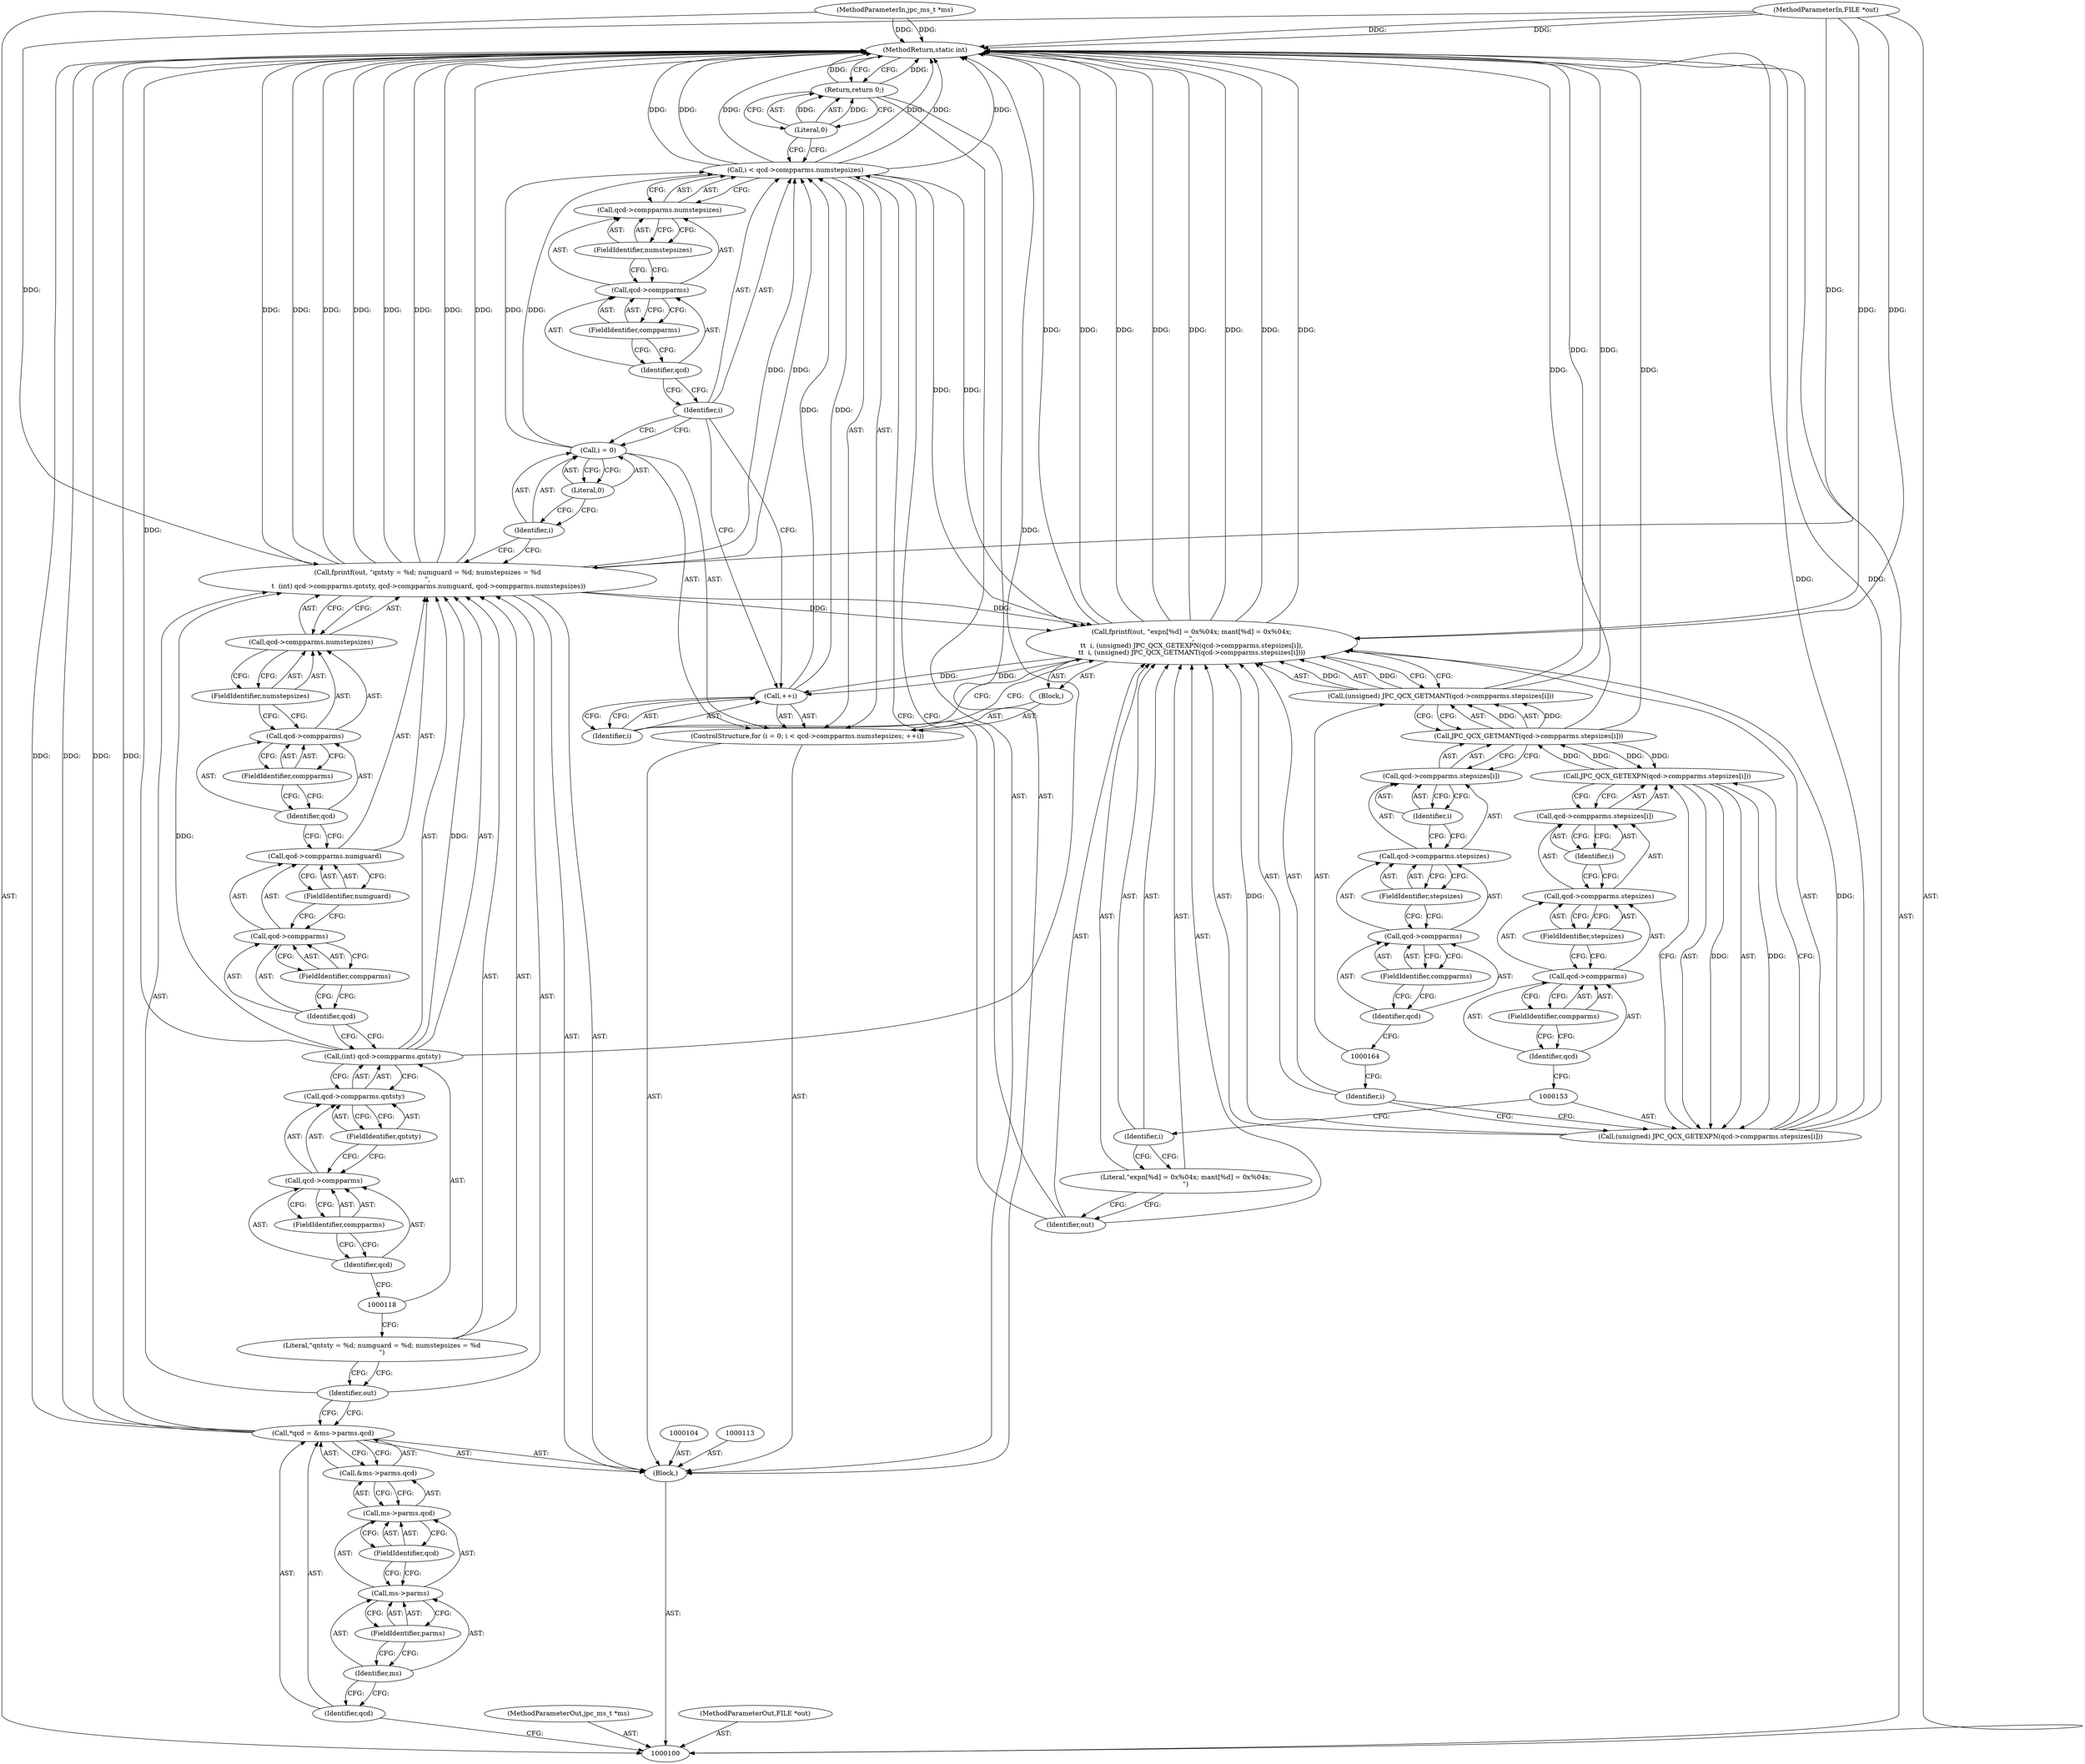 digraph "1_jasper_1e84674d95353c64e5c4c0e7232ae86fd6ea813b_1" {
"1000175" [label="(MethodReturn,static int)"];
"1000101" [label="(MethodParameterIn,jpc_ms_t *ms)"];
"1000239" [label="(MethodParameterOut,jpc_ms_t *ms)"];
"1000102" [label="(MethodParameterIn,FILE *out)"];
"1000240" [label="(MethodParameterOut,FILE *out)"];
"1000165" [label="(Call,JPC_QCX_GETMANT(qcd->compparms.stepsizes[i]))"];
"1000166" [label="(Call,qcd->compparms.stepsizes[i])"];
"1000167" [label="(Call,qcd->compparms.stepsizes)"];
"1000168" [label="(Call,qcd->compparms)"];
"1000169" [label="(Identifier,qcd)"];
"1000170" [label="(FieldIdentifier,compparms)"];
"1000162" [label="(Identifier,i)"];
"1000171" [label="(FieldIdentifier,stepsizes)"];
"1000172" [label="(Identifier,i)"];
"1000163" [label="(Call,(unsigned) JPC_QCX_GETMANT(qcd->compparms.stepsizes[i]))"];
"1000173" [label="(Return,return 0;)"];
"1000174" [label="(Literal,0)"];
"1000103" [label="(Block,)"];
"1000105" [label="(Call,*qcd = &ms->parms.qcd)"];
"1000106" [label="(Identifier,qcd)"];
"1000107" [label="(Call,&ms->parms.qcd)"];
"1000108" [label="(Call,ms->parms.qcd)"];
"1000109" [label="(Call,ms->parms)"];
"1000110" [label="(Identifier,ms)"];
"1000111" [label="(FieldIdentifier,parms)"];
"1000112" [label="(FieldIdentifier,qcd)"];
"1000114" [label="(Call,fprintf(out, \"qntsty = %d; numguard = %d; numstepsizes = %d\n\",\n \t  (int) qcd->compparms.qntsty, qcd->compparms.numguard, qcd->compparms.numstepsizes))"];
"1000116" [label="(Literal,\"qntsty = %d; numguard = %d; numstepsizes = %d\n\")"];
"1000115" [label="(Identifier,out)"];
"1000119" [label="(Call,qcd->compparms.qntsty)"];
"1000120" [label="(Call,qcd->compparms)"];
"1000121" [label="(Identifier,qcd)"];
"1000122" [label="(FieldIdentifier,compparms)"];
"1000123" [label="(FieldIdentifier,qntsty)"];
"1000124" [label="(Call,qcd->compparms.numguard)"];
"1000125" [label="(Call,qcd->compparms)"];
"1000126" [label="(Identifier,qcd)"];
"1000127" [label="(FieldIdentifier,compparms)"];
"1000117" [label="(Call,(int) qcd->compparms.qntsty)"];
"1000128" [label="(FieldIdentifier,numguard)"];
"1000129" [label="(Call,qcd->compparms.numstepsizes)"];
"1000130" [label="(Call,qcd->compparms)"];
"1000131" [label="(Identifier,qcd)"];
"1000132" [label="(FieldIdentifier,compparms)"];
"1000133" [label="(FieldIdentifier,numstepsizes)"];
"1000137" [label="(Literal,0)"];
"1000138" [label="(Call,i < qcd->compparms.numstepsizes)"];
"1000139" [label="(Identifier,i)"];
"1000140" [label="(Call,qcd->compparms.numstepsizes)"];
"1000141" [label="(Call,qcd->compparms)"];
"1000142" [label="(Identifier,qcd)"];
"1000134" [label="(ControlStructure,for (i = 0; i < qcd->compparms.numstepsizes; ++i))"];
"1000143" [label="(FieldIdentifier,compparms)"];
"1000144" [label="(FieldIdentifier,numstepsizes)"];
"1000145" [label="(Call,++i)"];
"1000146" [label="(Identifier,i)"];
"1000147" [label="(Block,)"];
"1000135" [label="(Call,i = 0)"];
"1000136" [label="(Identifier,i)"];
"1000149" [label="(Identifier,out)"];
"1000150" [label="(Literal,\"expn[%d] = 0x%04x; mant[%d] = 0x%04x;\n\")"];
"1000148" [label="(Call,fprintf(out, \"expn[%d] = 0x%04x; mant[%d] = 0x%04x;\n\",\n\t\t  i, (unsigned) JPC_QCX_GETEXPN(qcd->compparms.stepsizes[i]),\n\t\t  i, (unsigned) JPC_QCX_GETMANT(qcd->compparms.stepsizes[i])))"];
"1000154" [label="(Call,JPC_QCX_GETEXPN(qcd->compparms.stepsizes[i]))"];
"1000155" [label="(Call,qcd->compparms.stepsizes[i])"];
"1000156" [label="(Call,qcd->compparms.stepsizes)"];
"1000157" [label="(Call,qcd->compparms)"];
"1000158" [label="(Identifier,qcd)"];
"1000159" [label="(FieldIdentifier,compparms)"];
"1000151" [label="(Identifier,i)"];
"1000160" [label="(FieldIdentifier,stepsizes)"];
"1000161" [label="(Identifier,i)"];
"1000152" [label="(Call,(unsigned) JPC_QCX_GETEXPN(qcd->compparms.stepsizes[i]))"];
"1000175" -> "1000100"  [label="AST: "];
"1000175" -> "1000173"  [label="CFG: "];
"1000173" -> "1000175"  [label="DDG: "];
"1000114" -> "1000175"  [label="DDG: "];
"1000114" -> "1000175"  [label="DDG: "];
"1000114" -> "1000175"  [label="DDG: "];
"1000114" -> "1000175"  [label="DDG: "];
"1000105" -> "1000175"  [label="DDG: "];
"1000105" -> "1000175"  [label="DDG: "];
"1000138" -> "1000175"  [label="DDG: "];
"1000138" -> "1000175"  [label="DDG: "];
"1000138" -> "1000175"  [label="DDG: "];
"1000102" -> "1000175"  [label="DDG: "];
"1000152" -> "1000175"  [label="DDG: "];
"1000117" -> "1000175"  [label="DDG: "];
"1000148" -> "1000175"  [label="DDG: "];
"1000148" -> "1000175"  [label="DDG: "];
"1000148" -> "1000175"  [label="DDG: "];
"1000148" -> "1000175"  [label="DDG: "];
"1000165" -> "1000175"  [label="DDG: "];
"1000101" -> "1000175"  [label="DDG: "];
"1000163" -> "1000175"  [label="DDG: "];
"1000101" -> "1000100"  [label="AST: "];
"1000101" -> "1000175"  [label="DDG: "];
"1000239" -> "1000100"  [label="AST: "];
"1000102" -> "1000100"  [label="AST: "];
"1000102" -> "1000175"  [label="DDG: "];
"1000102" -> "1000114"  [label="DDG: "];
"1000102" -> "1000148"  [label="DDG: "];
"1000240" -> "1000100"  [label="AST: "];
"1000165" -> "1000163"  [label="AST: "];
"1000165" -> "1000166"  [label="CFG: "];
"1000166" -> "1000165"  [label="AST: "];
"1000163" -> "1000165"  [label="CFG: "];
"1000165" -> "1000175"  [label="DDG: "];
"1000165" -> "1000154"  [label="DDG: "];
"1000165" -> "1000163"  [label="DDG: "];
"1000154" -> "1000165"  [label="DDG: "];
"1000166" -> "1000165"  [label="AST: "];
"1000166" -> "1000172"  [label="CFG: "];
"1000167" -> "1000166"  [label="AST: "];
"1000172" -> "1000166"  [label="AST: "];
"1000165" -> "1000166"  [label="CFG: "];
"1000167" -> "1000166"  [label="AST: "];
"1000167" -> "1000171"  [label="CFG: "];
"1000168" -> "1000167"  [label="AST: "];
"1000171" -> "1000167"  [label="AST: "];
"1000172" -> "1000167"  [label="CFG: "];
"1000168" -> "1000167"  [label="AST: "];
"1000168" -> "1000170"  [label="CFG: "];
"1000169" -> "1000168"  [label="AST: "];
"1000170" -> "1000168"  [label="AST: "];
"1000171" -> "1000168"  [label="CFG: "];
"1000169" -> "1000168"  [label="AST: "];
"1000169" -> "1000164"  [label="CFG: "];
"1000170" -> "1000169"  [label="CFG: "];
"1000170" -> "1000168"  [label="AST: "];
"1000170" -> "1000169"  [label="CFG: "];
"1000168" -> "1000170"  [label="CFG: "];
"1000162" -> "1000148"  [label="AST: "];
"1000162" -> "1000152"  [label="CFG: "];
"1000164" -> "1000162"  [label="CFG: "];
"1000171" -> "1000167"  [label="AST: "];
"1000171" -> "1000168"  [label="CFG: "];
"1000167" -> "1000171"  [label="CFG: "];
"1000172" -> "1000166"  [label="AST: "];
"1000172" -> "1000167"  [label="CFG: "];
"1000166" -> "1000172"  [label="CFG: "];
"1000163" -> "1000148"  [label="AST: "];
"1000163" -> "1000165"  [label="CFG: "];
"1000164" -> "1000163"  [label="AST: "];
"1000165" -> "1000163"  [label="AST: "];
"1000148" -> "1000163"  [label="CFG: "];
"1000163" -> "1000175"  [label="DDG: "];
"1000163" -> "1000148"  [label="DDG: "];
"1000165" -> "1000163"  [label="DDG: "];
"1000173" -> "1000103"  [label="AST: "];
"1000173" -> "1000174"  [label="CFG: "];
"1000174" -> "1000173"  [label="AST: "];
"1000175" -> "1000173"  [label="CFG: "];
"1000173" -> "1000175"  [label="DDG: "];
"1000174" -> "1000173"  [label="DDG: "];
"1000174" -> "1000173"  [label="AST: "];
"1000174" -> "1000138"  [label="CFG: "];
"1000173" -> "1000174"  [label="CFG: "];
"1000174" -> "1000173"  [label="DDG: "];
"1000103" -> "1000100"  [label="AST: "];
"1000104" -> "1000103"  [label="AST: "];
"1000105" -> "1000103"  [label="AST: "];
"1000113" -> "1000103"  [label="AST: "];
"1000114" -> "1000103"  [label="AST: "];
"1000134" -> "1000103"  [label="AST: "];
"1000173" -> "1000103"  [label="AST: "];
"1000105" -> "1000103"  [label="AST: "];
"1000105" -> "1000107"  [label="CFG: "];
"1000106" -> "1000105"  [label="AST: "];
"1000107" -> "1000105"  [label="AST: "];
"1000115" -> "1000105"  [label="CFG: "];
"1000105" -> "1000175"  [label="DDG: "];
"1000105" -> "1000175"  [label="DDG: "];
"1000106" -> "1000105"  [label="AST: "];
"1000106" -> "1000100"  [label="CFG: "];
"1000110" -> "1000106"  [label="CFG: "];
"1000107" -> "1000105"  [label="AST: "];
"1000107" -> "1000108"  [label="CFG: "];
"1000108" -> "1000107"  [label="AST: "];
"1000105" -> "1000107"  [label="CFG: "];
"1000108" -> "1000107"  [label="AST: "];
"1000108" -> "1000112"  [label="CFG: "];
"1000109" -> "1000108"  [label="AST: "];
"1000112" -> "1000108"  [label="AST: "];
"1000107" -> "1000108"  [label="CFG: "];
"1000109" -> "1000108"  [label="AST: "];
"1000109" -> "1000111"  [label="CFG: "];
"1000110" -> "1000109"  [label="AST: "];
"1000111" -> "1000109"  [label="AST: "];
"1000112" -> "1000109"  [label="CFG: "];
"1000110" -> "1000109"  [label="AST: "];
"1000110" -> "1000106"  [label="CFG: "];
"1000111" -> "1000110"  [label="CFG: "];
"1000111" -> "1000109"  [label="AST: "];
"1000111" -> "1000110"  [label="CFG: "];
"1000109" -> "1000111"  [label="CFG: "];
"1000112" -> "1000108"  [label="AST: "];
"1000112" -> "1000109"  [label="CFG: "];
"1000108" -> "1000112"  [label="CFG: "];
"1000114" -> "1000103"  [label="AST: "];
"1000114" -> "1000129"  [label="CFG: "];
"1000115" -> "1000114"  [label="AST: "];
"1000116" -> "1000114"  [label="AST: "];
"1000117" -> "1000114"  [label="AST: "];
"1000124" -> "1000114"  [label="AST: "];
"1000129" -> "1000114"  [label="AST: "];
"1000136" -> "1000114"  [label="CFG: "];
"1000114" -> "1000175"  [label="DDG: "];
"1000114" -> "1000175"  [label="DDG: "];
"1000114" -> "1000175"  [label="DDG: "];
"1000114" -> "1000175"  [label="DDG: "];
"1000102" -> "1000114"  [label="DDG: "];
"1000117" -> "1000114"  [label="DDG: "];
"1000114" -> "1000138"  [label="DDG: "];
"1000114" -> "1000148"  [label="DDG: "];
"1000116" -> "1000114"  [label="AST: "];
"1000116" -> "1000115"  [label="CFG: "];
"1000118" -> "1000116"  [label="CFG: "];
"1000115" -> "1000114"  [label="AST: "];
"1000115" -> "1000105"  [label="CFG: "];
"1000116" -> "1000115"  [label="CFG: "];
"1000119" -> "1000117"  [label="AST: "];
"1000119" -> "1000123"  [label="CFG: "];
"1000120" -> "1000119"  [label="AST: "];
"1000123" -> "1000119"  [label="AST: "];
"1000117" -> "1000119"  [label="CFG: "];
"1000120" -> "1000119"  [label="AST: "];
"1000120" -> "1000122"  [label="CFG: "];
"1000121" -> "1000120"  [label="AST: "];
"1000122" -> "1000120"  [label="AST: "];
"1000123" -> "1000120"  [label="CFG: "];
"1000121" -> "1000120"  [label="AST: "];
"1000121" -> "1000118"  [label="CFG: "];
"1000122" -> "1000121"  [label="CFG: "];
"1000122" -> "1000120"  [label="AST: "];
"1000122" -> "1000121"  [label="CFG: "];
"1000120" -> "1000122"  [label="CFG: "];
"1000123" -> "1000119"  [label="AST: "];
"1000123" -> "1000120"  [label="CFG: "];
"1000119" -> "1000123"  [label="CFG: "];
"1000124" -> "1000114"  [label="AST: "];
"1000124" -> "1000128"  [label="CFG: "];
"1000125" -> "1000124"  [label="AST: "];
"1000128" -> "1000124"  [label="AST: "];
"1000131" -> "1000124"  [label="CFG: "];
"1000125" -> "1000124"  [label="AST: "];
"1000125" -> "1000127"  [label="CFG: "];
"1000126" -> "1000125"  [label="AST: "];
"1000127" -> "1000125"  [label="AST: "];
"1000128" -> "1000125"  [label="CFG: "];
"1000126" -> "1000125"  [label="AST: "];
"1000126" -> "1000117"  [label="CFG: "];
"1000127" -> "1000126"  [label="CFG: "];
"1000127" -> "1000125"  [label="AST: "];
"1000127" -> "1000126"  [label="CFG: "];
"1000125" -> "1000127"  [label="CFG: "];
"1000117" -> "1000114"  [label="AST: "];
"1000117" -> "1000119"  [label="CFG: "];
"1000118" -> "1000117"  [label="AST: "];
"1000119" -> "1000117"  [label="AST: "];
"1000126" -> "1000117"  [label="CFG: "];
"1000117" -> "1000175"  [label="DDG: "];
"1000117" -> "1000114"  [label="DDG: "];
"1000128" -> "1000124"  [label="AST: "];
"1000128" -> "1000125"  [label="CFG: "];
"1000124" -> "1000128"  [label="CFG: "];
"1000129" -> "1000114"  [label="AST: "];
"1000129" -> "1000133"  [label="CFG: "];
"1000130" -> "1000129"  [label="AST: "];
"1000133" -> "1000129"  [label="AST: "];
"1000114" -> "1000129"  [label="CFG: "];
"1000130" -> "1000129"  [label="AST: "];
"1000130" -> "1000132"  [label="CFG: "];
"1000131" -> "1000130"  [label="AST: "];
"1000132" -> "1000130"  [label="AST: "];
"1000133" -> "1000130"  [label="CFG: "];
"1000131" -> "1000130"  [label="AST: "];
"1000131" -> "1000124"  [label="CFG: "];
"1000132" -> "1000131"  [label="CFG: "];
"1000132" -> "1000130"  [label="AST: "];
"1000132" -> "1000131"  [label="CFG: "];
"1000130" -> "1000132"  [label="CFG: "];
"1000133" -> "1000129"  [label="AST: "];
"1000133" -> "1000130"  [label="CFG: "];
"1000129" -> "1000133"  [label="CFG: "];
"1000137" -> "1000135"  [label="AST: "];
"1000137" -> "1000136"  [label="CFG: "];
"1000135" -> "1000137"  [label="CFG: "];
"1000138" -> "1000134"  [label="AST: "];
"1000138" -> "1000140"  [label="CFG: "];
"1000139" -> "1000138"  [label="AST: "];
"1000140" -> "1000138"  [label="AST: "];
"1000149" -> "1000138"  [label="CFG: "];
"1000174" -> "1000138"  [label="CFG: "];
"1000138" -> "1000175"  [label="DDG: "];
"1000138" -> "1000175"  [label="DDG: "];
"1000138" -> "1000175"  [label="DDG: "];
"1000135" -> "1000138"  [label="DDG: "];
"1000145" -> "1000138"  [label="DDG: "];
"1000114" -> "1000138"  [label="DDG: "];
"1000138" -> "1000148"  [label="DDG: "];
"1000139" -> "1000138"  [label="AST: "];
"1000139" -> "1000135"  [label="CFG: "];
"1000139" -> "1000145"  [label="CFG: "];
"1000142" -> "1000139"  [label="CFG: "];
"1000140" -> "1000138"  [label="AST: "];
"1000140" -> "1000144"  [label="CFG: "];
"1000141" -> "1000140"  [label="AST: "];
"1000144" -> "1000140"  [label="AST: "];
"1000138" -> "1000140"  [label="CFG: "];
"1000141" -> "1000140"  [label="AST: "];
"1000141" -> "1000143"  [label="CFG: "];
"1000142" -> "1000141"  [label="AST: "];
"1000143" -> "1000141"  [label="AST: "];
"1000144" -> "1000141"  [label="CFG: "];
"1000142" -> "1000141"  [label="AST: "];
"1000142" -> "1000139"  [label="CFG: "];
"1000143" -> "1000142"  [label="CFG: "];
"1000134" -> "1000103"  [label="AST: "];
"1000135" -> "1000134"  [label="AST: "];
"1000138" -> "1000134"  [label="AST: "];
"1000145" -> "1000134"  [label="AST: "];
"1000147" -> "1000134"  [label="AST: "];
"1000143" -> "1000141"  [label="AST: "];
"1000143" -> "1000142"  [label="CFG: "];
"1000141" -> "1000143"  [label="CFG: "];
"1000144" -> "1000140"  [label="AST: "];
"1000144" -> "1000141"  [label="CFG: "];
"1000140" -> "1000144"  [label="CFG: "];
"1000145" -> "1000134"  [label="AST: "];
"1000145" -> "1000146"  [label="CFG: "];
"1000146" -> "1000145"  [label="AST: "];
"1000139" -> "1000145"  [label="CFG: "];
"1000145" -> "1000138"  [label="DDG: "];
"1000148" -> "1000145"  [label="DDG: "];
"1000146" -> "1000145"  [label="AST: "];
"1000146" -> "1000148"  [label="CFG: "];
"1000145" -> "1000146"  [label="CFG: "];
"1000147" -> "1000134"  [label="AST: "];
"1000148" -> "1000147"  [label="AST: "];
"1000135" -> "1000134"  [label="AST: "];
"1000135" -> "1000137"  [label="CFG: "];
"1000136" -> "1000135"  [label="AST: "];
"1000137" -> "1000135"  [label="AST: "];
"1000139" -> "1000135"  [label="CFG: "];
"1000135" -> "1000138"  [label="DDG: "];
"1000136" -> "1000135"  [label="AST: "];
"1000136" -> "1000114"  [label="CFG: "];
"1000137" -> "1000136"  [label="CFG: "];
"1000149" -> "1000148"  [label="AST: "];
"1000149" -> "1000138"  [label="CFG: "];
"1000150" -> "1000149"  [label="CFG: "];
"1000150" -> "1000148"  [label="AST: "];
"1000150" -> "1000149"  [label="CFG: "];
"1000151" -> "1000150"  [label="CFG: "];
"1000148" -> "1000147"  [label="AST: "];
"1000148" -> "1000163"  [label="CFG: "];
"1000149" -> "1000148"  [label="AST: "];
"1000150" -> "1000148"  [label="AST: "];
"1000151" -> "1000148"  [label="AST: "];
"1000152" -> "1000148"  [label="AST: "];
"1000162" -> "1000148"  [label="AST: "];
"1000163" -> "1000148"  [label="AST: "];
"1000146" -> "1000148"  [label="CFG: "];
"1000148" -> "1000175"  [label="DDG: "];
"1000148" -> "1000175"  [label="DDG: "];
"1000148" -> "1000175"  [label="DDG: "];
"1000148" -> "1000175"  [label="DDG: "];
"1000148" -> "1000145"  [label="DDG: "];
"1000114" -> "1000148"  [label="DDG: "];
"1000102" -> "1000148"  [label="DDG: "];
"1000138" -> "1000148"  [label="DDG: "];
"1000152" -> "1000148"  [label="DDG: "];
"1000163" -> "1000148"  [label="DDG: "];
"1000154" -> "1000152"  [label="AST: "];
"1000154" -> "1000155"  [label="CFG: "];
"1000155" -> "1000154"  [label="AST: "];
"1000152" -> "1000154"  [label="CFG: "];
"1000154" -> "1000152"  [label="DDG: "];
"1000165" -> "1000154"  [label="DDG: "];
"1000154" -> "1000165"  [label="DDG: "];
"1000155" -> "1000154"  [label="AST: "];
"1000155" -> "1000161"  [label="CFG: "];
"1000156" -> "1000155"  [label="AST: "];
"1000161" -> "1000155"  [label="AST: "];
"1000154" -> "1000155"  [label="CFG: "];
"1000156" -> "1000155"  [label="AST: "];
"1000156" -> "1000160"  [label="CFG: "];
"1000157" -> "1000156"  [label="AST: "];
"1000160" -> "1000156"  [label="AST: "];
"1000161" -> "1000156"  [label="CFG: "];
"1000157" -> "1000156"  [label="AST: "];
"1000157" -> "1000159"  [label="CFG: "];
"1000158" -> "1000157"  [label="AST: "];
"1000159" -> "1000157"  [label="AST: "];
"1000160" -> "1000157"  [label="CFG: "];
"1000158" -> "1000157"  [label="AST: "];
"1000158" -> "1000153"  [label="CFG: "];
"1000159" -> "1000158"  [label="CFG: "];
"1000159" -> "1000157"  [label="AST: "];
"1000159" -> "1000158"  [label="CFG: "];
"1000157" -> "1000159"  [label="CFG: "];
"1000151" -> "1000148"  [label="AST: "];
"1000151" -> "1000150"  [label="CFG: "];
"1000153" -> "1000151"  [label="CFG: "];
"1000160" -> "1000156"  [label="AST: "];
"1000160" -> "1000157"  [label="CFG: "];
"1000156" -> "1000160"  [label="CFG: "];
"1000161" -> "1000155"  [label="AST: "];
"1000161" -> "1000156"  [label="CFG: "];
"1000155" -> "1000161"  [label="CFG: "];
"1000152" -> "1000148"  [label="AST: "];
"1000152" -> "1000154"  [label="CFG: "];
"1000153" -> "1000152"  [label="AST: "];
"1000154" -> "1000152"  [label="AST: "];
"1000162" -> "1000152"  [label="CFG: "];
"1000152" -> "1000175"  [label="DDG: "];
"1000152" -> "1000148"  [label="DDG: "];
"1000154" -> "1000152"  [label="DDG: "];
}
